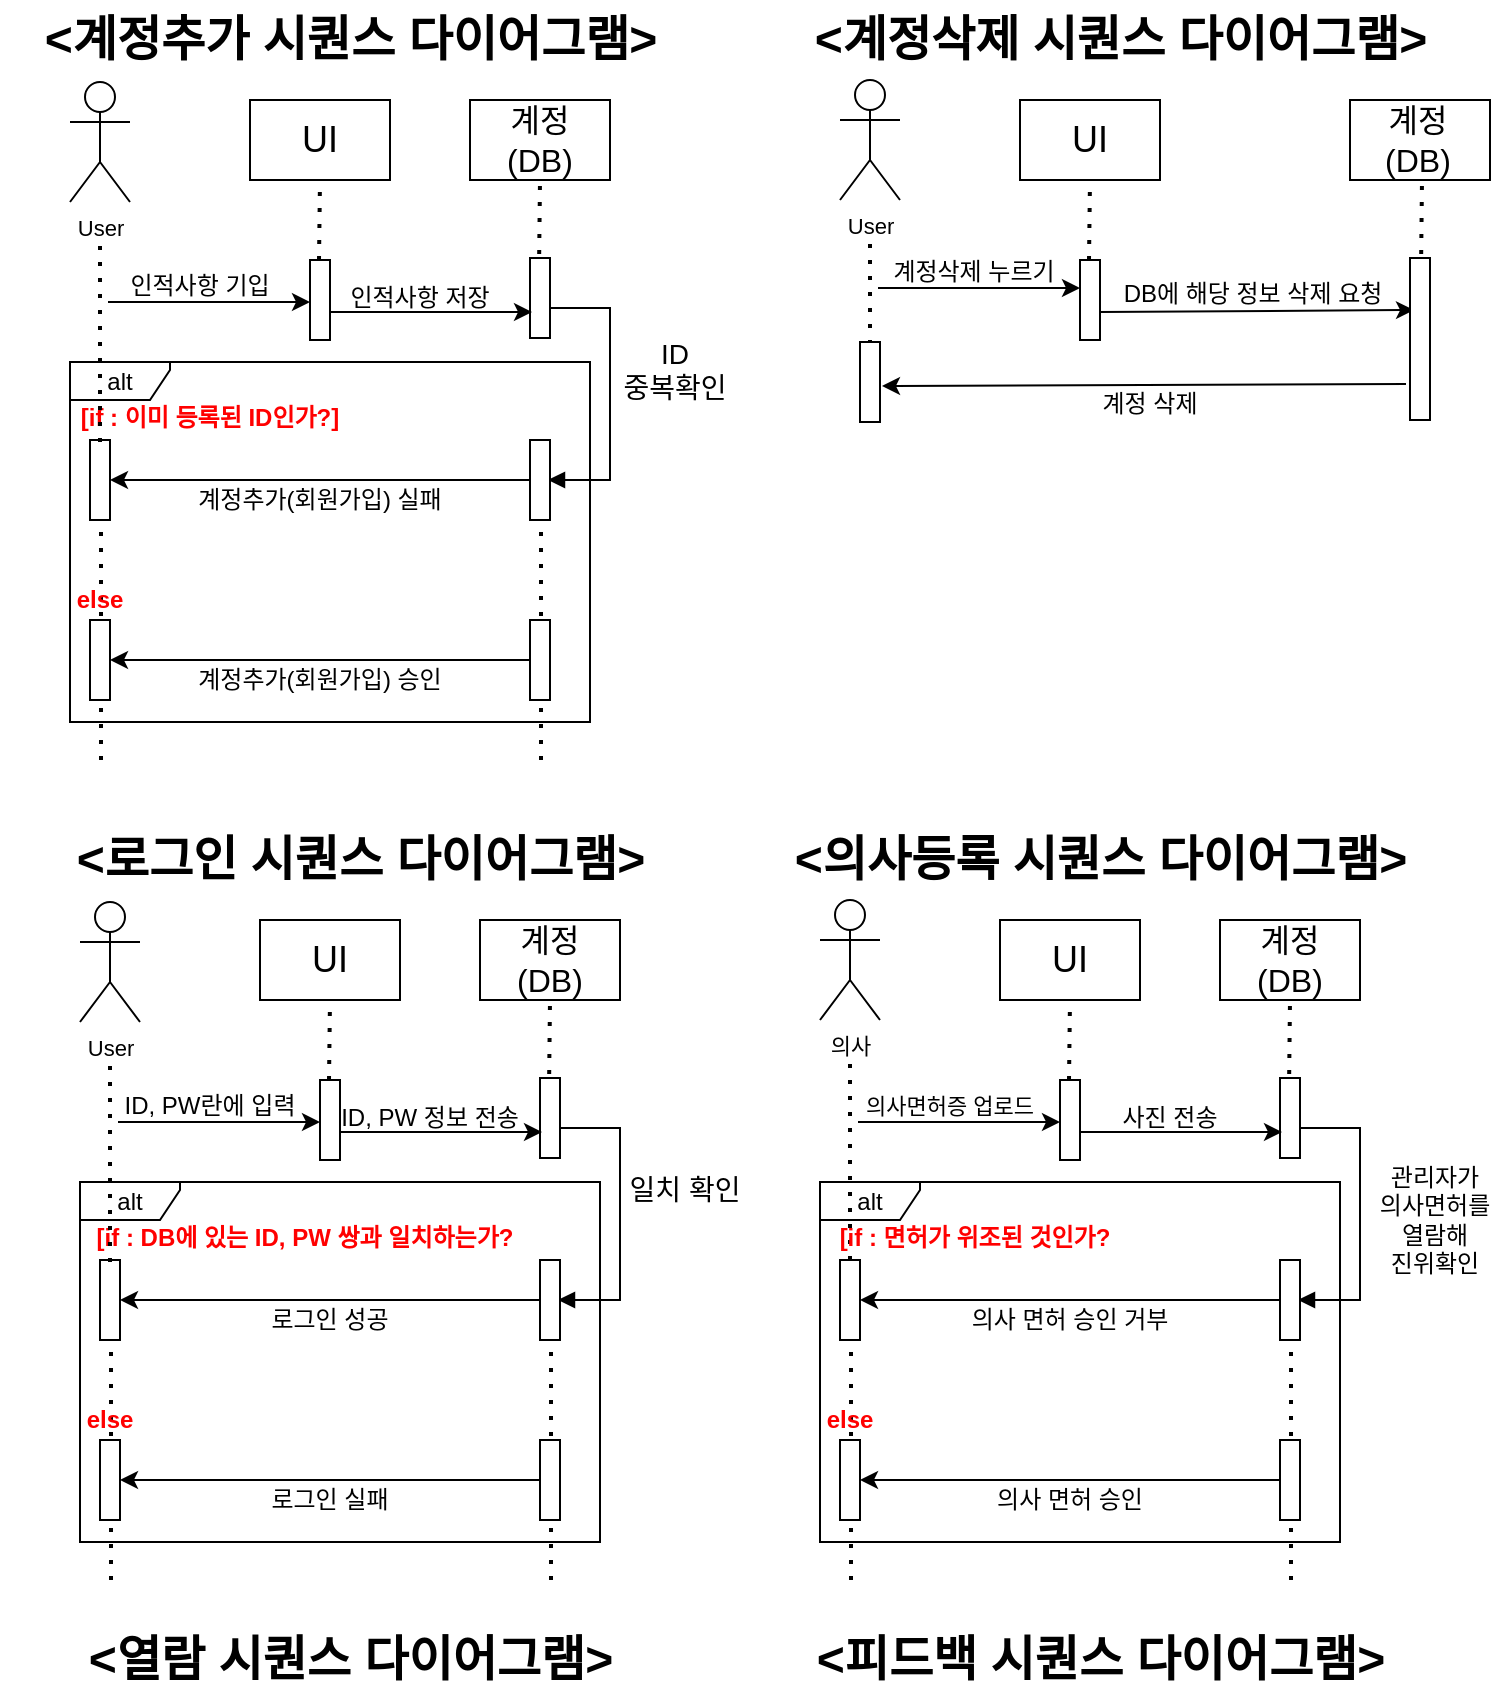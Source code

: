 <mxfile version="14.6.6" type="device" pages="2"><diagram id="Q5XfDbSXSP2wn8ovhLd9" name="Page-1"><mxGraphModel dx="2965" dy="1910" grid="1" gridSize="10" guides="1" tooltips="1" connect="1" arrows="1" fold="1" page="1" pageScale="1" pageWidth="827" pageHeight="1169" math="0" shadow="0"><root><mxCell id="0"/><mxCell id="1" parent="0"/><mxCell id="e2ZAd54SRRPIJOJSaUn3-184" value="" style="group" parent="1" vertex="1" connectable="0"><mxGeometry x="45" y="10" width="350" height="380" as="geometry"/></mxCell><mxCell id="e2ZAd54SRRPIJOJSaUn3-59" value="" style="endArrow=none;dashed=1;html=1;dashPattern=1 3;strokeWidth=2;" parent="e2ZAd54SRRPIJOJSaUn3-184" edge="1"><mxGeometry x="255.5" y="200" width="50" height="50" as="geometry"><mxPoint x="270.5" y="380" as="sourcePoint"/><mxPoint x="270.5" y="260" as="targetPoint"/></mxGeometry></mxCell><mxCell id="e2ZAd54SRRPIJOJSaUn3-58" value="" style="endArrow=none;dashed=1;html=1;dashPattern=1 3;strokeWidth=2;" parent="e2ZAd54SRRPIJOJSaUn3-184" edge="1"><mxGeometry x="35.5" y="200" width="50" height="50" as="geometry"><mxPoint x="50.5" y="380" as="sourcePoint"/><mxPoint x="50.5" y="260" as="targetPoint"/></mxGeometry></mxCell><mxCell id="e2ZAd54SRRPIJOJSaUn3-48" value="alt" style="shape=umlFrame;whiteSpace=wrap;html=1;fontSize=12;width=50;height=19;" parent="e2ZAd54SRRPIJOJSaUn3-184" vertex="1"><mxGeometry x="35" y="181" width="260" height="180" as="geometry"/></mxCell><mxCell id="e2ZAd54SRRPIJOJSaUn3-44" value="&amp;lt;계정추가 시퀀스 다이어그램&amp;gt;" style="text;strokeColor=none;fillColor=none;html=1;fontSize=24;fontStyle=1;verticalAlign=middle;align=center;" parent="e2ZAd54SRRPIJOJSaUn3-184" vertex="1"><mxGeometry width="350" height="40" as="geometry"/></mxCell><mxCell id="e2ZAd54SRRPIJOJSaUn3-4" value="" style="endArrow=classic;html=1;" parent="e2ZAd54SRRPIJOJSaUn3-184" edge="1"><mxGeometry x="35" y="29" width="50" height="50" as="geometry"><mxPoint x="54" y="151" as="sourcePoint"/><mxPoint x="155" y="151" as="targetPoint"/></mxGeometry></mxCell><mxCell id="e2ZAd54SRRPIJOJSaUn3-9" value="" style="group" parent="e2ZAd54SRRPIJOJSaUn3-184" vertex="1" connectable="0"><mxGeometry x="125" y="50" width="70" height="143" as="geometry"/></mxCell><mxCell id="e2ZAd54SRRPIJOJSaUn3-6" value="" style="endArrow=none;dashed=1;html=1;dashPattern=1 3;strokeWidth=2;" parent="e2ZAd54SRRPIJOJSaUn3-9" edge="1"><mxGeometry width="50" height="50" relative="1" as="geometry"><mxPoint x="34.5" y="80" as="sourcePoint"/><mxPoint x="35" y="40" as="targetPoint"/></mxGeometry></mxCell><mxCell id="e2ZAd54SRRPIJOJSaUn3-7" value="" style="verticalLabelPosition=bottom;verticalAlign=top;html=1;shape=mxgraph.basic.rect;fillColor2=none;strokeWidth=1;size=20;indent=5;" parent="e2ZAd54SRRPIJOJSaUn3-9" vertex="1"><mxGeometry width="70" height="40" as="geometry"/></mxCell><mxCell id="e2ZAd54SRRPIJOJSaUn3-8" value="UI" style="text;html=1;strokeColor=none;fillColor=none;align=center;verticalAlign=middle;whiteSpace=wrap;rounded=0;fontSize=18;" parent="e2ZAd54SRRPIJOJSaUn3-9" vertex="1"><mxGeometry y="5" width="70" height="30" as="geometry"/></mxCell><mxCell id="e2ZAd54SRRPIJOJSaUn3-33" value="인적사항 기입" style="text;html=1;strokeColor=none;fillColor=none;align=center;verticalAlign=middle;whiteSpace=wrap;rounded=0;fontSize=12;" parent="e2ZAd54SRRPIJOJSaUn3-9" vertex="1"><mxGeometry x="-80" y="83" width="110" height="20" as="geometry"/></mxCell><mxCell id="e2ZAd54SRRPIJOJSaUn3-10" value="" style="group" parent="e2ZAd54SRRPIJOJSaUn3-184" vertex="1" connectable="0"><mxGeometry x="235" y="41" width="70" height="143" as="geometry"/></mxCell><mxCell id="e2ZAd54SRRPIJOJSaUn3-12" value="" style="endArrow=none;dashed=1;html=1;dashPattern=1 3;strokeWidth=2;entryX=0.5;entryY=1;entryDx=0;entryDy=0;entryPerimeter=0;" parent="e2ZAd54SRRPIJOJSaUn3-10" target="e2ZAd54SRRPIJOJSaUn3-13" edge="1"><mxGeometry width="50" height="50" relative="1" as="geometry"><mxPoint x="34.5" y="94" as="sourcePoint"/><mxPoint x="35" y="54" as="targetPoint"/></mxGeometry></mxCell><mxCell id="e2ZAd54SRRPIJOJSaUn3-13" value="" style="verticalLabelPosition=bottom;verticalAlign=top;html=1;shape=mxgraph.basic.rect;fillColor2=none;strokeWidth=1;size=20;indent=5;" parent="e2ZAd54SRRPIJOJSaUn3-10" vertex="1"><mxGeometry y="9" width="70" height="40" as="geometry"/></mxCell><mxCell id="e2ZAd54SRRPIJOJSaUn3-14" value="계정&lt;br style=&quot;font-size: 16px;&quot;&gt;(DB)" style="text;html=1;strokeColor=none;fillColor=none;align=center;verticalAlign=middle;whiteSpace=wrap;rounded=0;fontSize=16;" parent="e2ZAd54SRRPIJOJSaUn3-10" vertex="1"><mxGeometry y="14" width="70" height="30" as="geometry"/></mxCell><mxCell id="e2ZAd54SRRPIJOJSaUn3-37" value="인적사항 저장" style="text;html=1;strokeColor=none;fillColor=none;align=center;verticalAlign=middle;whiteSpace=wrap;rounded=0;fontSize=12;" parent="e2ZAd54SRRPIJOJSaUn3-10" vertex="1"><mxGeometry x="-80" y="98" width="110" height="20" as="geometry"/></mxCell><mxCell id="e2ZAd54SRRPIJOJSaUn3-56" value="" style="verticalLabelPosition=bottom;verticalAlign=top;html=1;shape=mxgraph.basic.rect;fillColor2=none;strokeWidth=1;size=20;indent=5;" parent="e2ZAd54SRRPIJOJSaUn3-10" vertex="1"><mxGeometry x="-80" y="89" width="10" height="40" as="geometry"/></mxCell><mxCell id="e2ZAd54SRRPIJOJSaUn3-54" value="" style="verticalLabelPosition=bottom;verticalAlign=top;html=1;shape=mxgraph.basic.rect;fillColor2=none;strokeWidth=1;size=20;indent=5;" parent="e2ZAd54SRRPIJOJSaUn3-10" vertex="1"><mxGeometry x="30" y="88" width="10" height="40" as="geometry"/></mxCell><mxCell id="e2ZAd54SRRPIJOJSaUn3-15" value="" style="endArrow=classic;html=1;" parent="e2ZAd54SRRPIJOJSaUn3-184" edge="1"><mxGeometry x="36" y="16" width="50" height="50" as="geometry"><mxPoint x="165" y="156" as="sourcePoint"/><mxPoint x="266" y="156" as="targetPoint"/></mxGeometry></mxCell><mxCell id="e2ZAd54SRRPIJOJSaUn3-17" value="&lt;font style=&quot;font-size: 14px;&quot;&gt;ID&lt;br style=&quot;font-size: 14px;&quot;&gt;중복확인&lt;/font&gt;" style="edgeStyle=orthogonalEdgeStyle;html=1;align=center;spacingLeft=2;endArrow=block;rounded=0;entryX=0.9;entryY=0.5;fontSize=14;entryDx=0;entryDy=0;entryPerimeter=0;exitX=1;exitY=0.733;exitDx=0;exitDy=0;exitPerimeter=0;startArrow=none;" parent="e2ZAd54SRRPIJOJSaUn3-184" source="e2ZAd54SRRPIJOJSaUn3-54" edge="1"><mxGeometry x="-45" y="-10" as="geometry"><mxPoint x="275" y="167.98" as="sourcePoint"/><Array as="points"><mxPoint x="275" y="154"/><mxPoint x="305" y="154"/><mxPoint x="305" y="240"/></Array><mxPoint x="274" y="240" as="targetPoint"/><mxPoint x="61" y="-14" as="offset"/></mxGeometry></mxCell><mxCell id="e2ZAd54SRRPIJOJSaUn3-3" value="" style="verticalLabelPosition=bottom;verticalAlign=top;html=1;shape=mxgraph.basic.rect;fillColor2=none;strokeWidth=1;size=20;indent=5;" parent="e2ZAd54SRRPIJOJSaUn3-184" vertex="1"><mxGeometry x="45" y="220" width="10" height="40" as="geometry"/></mxCell><mxCell id="e2ZAd54SRRPIJOJSaUn3-18" value="" style="endArrow=classic;html=1;" parent="e2ZAd54SRRPIJOJSaUn3-184" edge="1"><mxGeometry x="45" y="210" width="50" height="50" as="geometry"><mxPoint x="265" y="240" as="sourcePoint"/><mxPoint x="55" y="240" as="targetPoint"/></mxGeometry></mxCell><mxCell id="e2ZAd54SRRPIJOJSaUn3-38" value="계정추가(회원가입) 실패" style="text;html=1;strokeColor=none;fillColor=none;align=center;verticalAlign=middle;whiteSpace=wrap;rounded=0;fontSize=12;" parent="e2ZAd54SRRPIJOJSaUn3-184" vertex="1"><mxGeometry x="90" y="240" width="140" height="20" as="geometry"/></mxCell><mxCell id="e2ZAd54SRRPIJOJSaUn3-24" value="" style="endArrow=classic;html=1;" parent="e2ZAd54SRRPIJOJSaUn3-184" edge="1"><mxGeometry x="45" y="300" width="50" height="50" as="geometry"><mxPoint x="265" y="330" as="sourcePoint"/><mxPoint x="55" y="330" as="targetPoint"/></mxGeometry></mxCell><mxCell id="e2ZAd54SRRPIJOJSaUn3-39" value="계정추가(회원가입) 승인" style="text;html=1;strokeColor=none;fillColor=none;align=center;verticalAlign=middle;whiteSpace=wrap;rounded=0;fontSize=12;" parent="e2ZAd54SRRPIJOJSaUn3-184" vertex="1"><mxGeometry x="90" y="330" width="140" height="20" as="geometry"/></mxCell><mxCell id="e2ZAd54SRRPIJOJSaUn3-51" value="" style="verticalLabelPosition=bottom;verticalAlign=top;html=1;shape=mxgraph.basic.rect;fillColor2=none;strokeWidth=1;size=20;indent=5;" parent="e2ZAd54SRRPIJOJSaUn3-184" vertex="1"><mxGeometry x="45" y="310" width="10" height="40" as="geometry"/></mxCell><mxCell id="e2ZAd54SRRPIJOJSaUn3-52" value="" style="verticalLabelPosition=bottom;verticalAlign=top;html=1;shape=mxgraph.basic.rect;fillColor2=none;strokeWidth=1;size=20;indent=5;" parent="e2ZAd54SRRPIJOJSaUn3-184" vertex="1"><mxGeometry x="265" y="310" width="10" height="40" as="geometry"/></mxCell><mxCell id="e2ZAd54SRRPIJOJSaUn3-53" value="" style="verticalLabelPosition=bottom;verticalAlign=top;html=1;shape=mxgraph.basic.rect;fillColor2=none;strokeWidth=1;size=20;indent=5;" parent="e2ZAd54SRRPIJOJSaUn3-184" vertex="1"><mxGeometry x="265" y="220" width="10" height="40" as="geometry"/></mxCell><mxCell id="e2ZAd54SRRPIJOJSaUn3-60" value="[if : 이미 등록된 ID인가?]" style="text;html=1;strokeColor=none;fillColor=none;align=center;verticalAlign=middle;whiteSpace=wrap;rounded=0;fontSize=12;fontColor=#FF0000;fontStyle=1" parent="e2ZAd54SRRPIJOJSaUn3-184" vertex="1"><mxGeometry x="35" y="199" width="140" height="20" as="geometry"/></mxCell><mxCell id="e2ZAd54SRRPIJOJSaUn3-61" value="else" style="text;html=1;strokeColor=none;fillColor=none;align=center;verticalAlign=middle;whiteSpace=wrap;rounded=0;fontSize=12;fontColor=#FF0000;fontStyle=1" parent="e2ZAd54SRRPIJOJSaUn3-184" vertex="1"><mxGeometry x="30" y="290" width="40" height="20" as="geometry"/></mxCell><mxCell id="e2ZAd54SRRPIJOJSaUn3-177" value="" style="endArrow=none;dashed=1;html=1;dashPattern=1 3;strokeWidth=2;" parent="e2ZAd54SRRPIJOJSaUn3-184" edge="1"><mxGeometry x="35" y="41" width="50" height="50" as="geometry"><mxPoint x="50" y="221" as="sourcePoint"/><mxPoint x="50" y="121" as="targetPoint"/></mxGeometry></mxCell><mxCell id="e2ZAd54SRRPIJOJSaUn3-178" value="User" style="shape=umlActor;verticalLabelPosition=bottom;verticalAlign=top;html=1;fontSize=11;" parent="e2ZAd54SRRPIJOJSaUn3-184" vertex="1"><mxGeometry x="35" y="41" width="30" height="60" as="geometry"/></mxCell><mxCell id="e2ZAd54SRRPIJOJSaUn3-185" value="" style="group" parent="1" vertex="1" connectable="0"><mxGeometry x="430" y="10" width="360" height="213" as="geometry"/></mxCell><mxCell id="e2ZAd54SRRPIJOJSaUn3-181" value="" style="endArrow=none;dashed=1;html=1;dashPattern=1 3;strokeWidth=2;" parent="e2ZAd54SRRPIJOJSaUn3-185" edge="1"><mxGeometry x="35" y="40" width="50" height="50" as="geometry"><mxPoint x="50" y="180" as="sourcePoint"/><mxPoint x="50" y="120" as="targetPoint"/></mxGeometry></mxCell><mxCell id="e2ZAd54SRRPIJOJSaUn3-99" value="&amp;lt;계정삭제 시퀀스 다이어그램&amp;gt;" style="text;strokeColor=none;fillColor=none;html=1;fontSize=24;fontStyle=1;verticalAlign=middle;align=center;" parent="e2ZAd54SRRPIJOJSaUn3-185" vertex="1"><mxGeometry width="350" height="40" as="geometry"/></mxCell><mxCell id="e2ZAd54SRRPIJOJSaUn3-102" value="" style="endArrow=classic;html=1;" parent="e2ZAd54SRRPIJOJSaUn3-185" edge="1"><mxGeometry x="35" y="22" width="50" height="50" as="geometry"><mxPoint x="54" y="144" as="sourcePoint"/><mxPoint x="155" y="144" as="targetPoint"/></mxGeometry></mxCell><mxCell id="e2ZAd54SRRPIJOJSaUn3-103" value="" style="group" parent="e2ZAd54SRRPIJOJSaUn3-185" vertex="1" connectable="0"><mxGeometry x="125" y="50" width="70" height="143" as="geometry"/></mxCell><mxCell id="e2ZAd54SRRPIJOJSaUn3-104" value="" style="endArrow=none;dashed=1;html=1;dashPattern=1 3;strokeWidth=2;" parent="e2ZAd54SRRPIJOJSaUn3-103" edge="1"><mxGeometry width="50" height="50" relative="1" as="geometry"><mxPoint x="34.5" y="80" as="sourcePoint"/><mxPoint x="35" y="40" as="targetPoint"/></mxGeometry></mxCell><mxCell id="e2ZAd54SRRPIJOJSaUn3-105" value="" style="verticalLabelPosition=bottom;verticalAlign=top;html=1;shape=mxgraph.basic.rect;fillColor2=none;strokeWidth=1;size=20;indent=5;" parent="e2ZAd54SRRPIJOJSaUn3-103" vertex="1"><mxGeometry width="70" height="40" as="geometry"/></mxCell><mxCell id="e2ZAd54SRRPIJOJSaUn3-106" value="UI" style="text;html=1;strokeColor=none;fillColor=none;align=center;verticalAlign=middle;whiteSpace=wrap;rounded=0;fontSize=18;" parent="e2ZAd54SRRPIJOJSaUn3-103" vertex="1"><mxGeometry y="5" width="70" height="30" as="geometry"/></mxCell><mxCell id="e2ZAd54SRRPIJOJSaUn3-107" value="계정삭제 누르기" style="text;html=1;strokeColor=none;fillColor=none;align=center;verticalAlign=middle;whiteSpace=wrap;rounded=0;fontSize=12;" parent="e2ZAd54SRRPIJOJSaUn3-103" vertex="1"><mxGeometry x="-78" y="76" width="110" height="20" as="geometry"/></mxCell><mxCell id="e2ZAd54SRRPIJOJSaUn3-115" value="" style="endArrow=classic;html=1;entryX=0.2;entryY=0.321;entryDx=0;entryDy=0;entryPerimeter=0;" parent="e2ZAd54SRRPIJOJSaUn3-185" target="e2ZAd54SRRPIJOJSaUn3-114" edge="1"><mxGeometry x="36" y="16" width="50" height="50" as="geometry"><mxPoint x="165" y="156" as="sourcePoint"/><mxPoint x="266" y="156" as="targetPoint"/></mxGeometry></mxCell><mxCell id="e2ZAd54SRRPIJOJSaUn3-118" value="" style="endArrow=classic;html=1;exitX=-0.3;exitY=0.778;exitDx=0;exitDy=0;exitPerimeter=0;" parent="e2ZAd54SRRPIJOJSaUn3-185" edge="1"><mxGeometry x="46" y="163" width="50" height="50" as="geometry"><mxPoint x="318" y="192.018" as="sourcePoint"/><mxPoint x="56" y="193" as="targetPoint"/></mxGeometry></mxCell><mxCell id="e2ZAd54SRRPIJOJSaUn3-119" value="계정 삭제" style="text;html=1;strokeColor=none;fillColor=none;align=center;verticalAlign=middle;whiteSpace=wrap;rounded=0;fontSize=12;" parent="e2ZAd54SRRPIJOJSaUn3-185" vertex="1"><mxGeometry x="155" y="190" width="70" height="23" as="geometry"/></mxCell><mxCell id="e2ZAd54SRRPIJOJSaUn3-109" value="" style="endArrow=none;dashed=1;html=1;dashPattern=1 3;strokeWidth=2;entryX=0.5;entryY=1;entryDx=0;entryDy=0;entryPerimeter=0;" parent="e2ZAd54SRRPIJOJSaUn3-185" edge="1"><mxGeometry x="291" y="41" width="50" height="50" as="geometry"><mxPoint x="325.5" y="135" as="sourcePoint"/><mxPoint x="326" y="90" as="targetPoint"/></mxGeometry></mxCell><mxCell id="e2ZAd54SRRPIJOJSaUn3-110" value="" style="verticalLabelPosition=bottom;verticalAlign=top;html=1;shape=mxgraph.basic.rect;fillColor2=none;strokeWidth=1;size=20;indent=5;" parent="e2ZAd54SRRPIJOJSaUn3-185" vertex="1"><mxGeometry x="290" y="50" width="70" height="40" as="geometry"/></mxCell><mxCell id="e2ZAd54SRRPIJOJSaUn3-111" value="계정&lt;br style=&quot;font-size: 16px;&quot;&gt;(DB)" style="text;html=1;strokeColor=none;fillColor=none;align=center;verticalAlign=middle;whiteSpace=wrap;rounded=0;fontSize=16;" parent="e2ZAd54SRRPIJOJSaUn3-185" vertex="1"><mxGeometry x="289" y="55" width="70" height="30" as="geometry"/></mxCell><mxCell id="e2ZAd54SRRPIJOJSaUn3-112" value="DB에 해당 정보 삭제 요청" style="text;html=1;strokeColor=none;fillColor=none;align=center;verticalAlign=middle;whiteSpace=wrap;rounded=0;fontSize=12;" parent="e2ZAd54SRRPIJOJSaUn3-185" vertex="1"><mxGeometry x="169" y="137" width="145" height="20" as="geometry"/></mxCell><mxCell id="e2ZAd54SRRPIJOJSaUn3-113" value="" style="verticalLabelPosition=bottom;verticalAlign=top;html=1;shape=mxgraph.basic.rect;fillColor2=none;strokeWidth=1;size=20;indent=5;" parent="e2ZAd54SRRPIJOJSaUn3-185" vertex="1"><mxGeometry x="155" y="130" width="10" height="40" as="geometry"/></mxCell><mxCell id="e2ZAd54SRRPIJOJSaUn3-114" value="" style="verticalLabelPosition=bottom;verticalAlign=top;html=1;shape=mxgraph.basic.rect;fillColor2=none;strokeWidth=1;size=20;indent=5;" parent="e2ZAd54SRRPIJOJSaUn3-185" vertex="1"><mxGeometry x="320" y="129" width="10" height="81" as="geometry"/></mxCell><mxCell id="e2ZAd54SRRPIJOJSaUn3-128" value="" style="verticalLabelPosition=bottom;verticalAlign=top;html=1;shape=mxgraph.basic.rect;fillColor2=none;strokeWidth=1;size=20;indent=5;" parent="e2ZAd54SRRPIJOJSaUn3-185" vertex="1"><mxGeometry x="45" y="171" width="10" height="40" as="geometry"/></mxCell><mxCell id="e2ZAd54SRRPIJOJSaUn3-182" value="User" style="shape=umlActor;verticalLabelPosition=bottom;verticalAlign=top;html=1;fontSize=11;" parent="e2ZAd54SRRPIJOJSaUn3-185" vertex="1"><mxGeometry x="35" y="40" width="30" height="60" as="geometry"/></mxCell><mxCell id="e2ZAd54SRRPIJOJSaUn3-186" value="" style="group" parent="1" vertex="1" connectable="0"><mxGeometry x="50" y="420" width="350" height="380" as="geometry"/></mxCell><mxCell id="e2ZAd54SRRPIJOJSaUn3-64" value="" style="endArrow=none;dashed=1;html=1;dashPattern=1 3;strokeWidth=2;" parent="e2ZAd54SRRPIJOJSaUn3-186" edge="1"><mxGeometry x="255.5" y="200" width="50" height="50" as="geometry"><mxPoint x="270.5" y="380" as="sourcePoint"/><mxPoint x="270.5" y="260" as="targetPoint"/></mxGeometry></mxCell><mxCell id="e2ZAd54SRRPIJOJSaUn3-65" value="" style="endArrow=none;dashed=1;html=1;dashPattern=1 3;strokeWidth=2;" parent="e2ZAd54SRRPIJOJSaUn3-186" edge="1"><mxGeometry x="35.5" y="200" width="50" height="50" as="geometry"><mxPoint x="50.5" y="380" as="sourcePoint"/><mxPoint x="50.5" y="260" as="targetPoint"/></mxGeometry></mxCell><mxCell id="e2ZAd54SRRPIJOJSaUn3-66" value="alt" style="shape=umlFrame;whiteSpace=wrap;html=1;fontSize=12;width=50;height=19;" parent="e2ZAd54SRRPIJOJSaUn3-186" vertex="1"><mxGeometry x="35" y="181" width="260" height="180" as="geometry"/></mxCell><mxCell id="e2ZAd54SRRPIJOJSaUn3-67" value="&amp;lt;로그인 시퀀스 다이어그램&amp;gt;" style="text;strokeColor=none;fillColor=none;html=1;fontSize=24;fontStyle=1;verticalAlign=middle;align=center;" parent="e2ZAd54SRRPIJOJSaUn3-186" vertex="1"><mxGeometry width="350" height="40" as="geometry"/></mxCell><mxCell id="e2ZAd54SRRPIJOJSaUn3-70" value="" style="endArrow=classic;html=1;" parent="e2ZAd54SRRPIJOJSaUn3-186" edge="1"><mxGeometry x="35" y="29" width="50" height="50" as="geometry"><mxPoint x="54" y="151" as="sourcePoint"/><mxPoint x="155" y="151" as="targetPoint"/></mxGeometry></mxCell><mxCell id="e2ZAd54SRRPIJOJSaUn3-71" value="" style="group" parent="e2ZAd54SRRPIJOJSaUn3-186" vertex="1" connectable="0"><mxGeometry x="125" y="50" width="70" height="143" as="geometry"/></mxCell><mxCell id="e2ZAd54SRRPIJOJSaUn3-72" value="" style="endArrow=none;dashed=1;html=1;dashPattern=1 3;strokeWidth=2;" parent="e2ZAd54SRRPIJOJSaUn3-71" edge="1"><mxGeometry width="50" height="50" relative="1" as="geometry"><mxPoint x="34.5" y="80" as="sourcePoint"/><mxPoint x="35" y="40" as="targetPoint"/></mxGeometry></mxCell><mxCell id="e2ZAd54SRRPIJOJSaUn3-73" value="" style="verticalLabelPosition=bottom;verticalAlign=top;html=1;shape=mxgraph.basic.rect;fillColor2=none;strokeWidth=1;size=20;indent=5;" parent="e2ZAd54SRRPIJOJSaUn3-71" vertex="1"><mxGeometry width="70" height="40" as="geometry"/></mxCell><mxCell id="e2ZAd54SRRPIJOJSaUn3-74" value="UI" style="text;html=1;strokeColor=none;fillColor=none;align=center;verticalAlign=middle;whiteSpace=wrap;rounded=0;fontSize=18;" parent="e2ZAd54SRRPIJOJSaUn3-71" vertex="1"><mxGeometry y="5" width="70" height="30" as="geometry"/></mxCell><mxCell id="e2ZAd54SRRPIJOJSaUn3-75" value="ID, PW란에 입력" style="text;html=1;strokeColor=none;fillColor=none;align=center;verticalAlign=middle;whiteSpace=wrap;rounded=0;fontSize=12;" parent="e2ZAd54SRRPIJOJSaUn3-71" vertex="1"><mxGeometry x="-80" y="83" width="110" height="20" as="geometry"/></mxCell><mxCell id="e2ZAd54SRRPIJOJSaUn3-76" value="" style="group" parent="e2ZAd54SRRPIJOJSaUn3-186" vertex="1" connectable="0"><mxGeometry x="235" y="41" width="70" height="143" as="geometry"/></mxCell><mxCell id="e2ZAd54SRRPIJOJSaUn3-77" value="" style="endArrow=none;dashed=1;html=1;dashPattern=1 3;strokeWidth=2;entryX=0.5;entryY=1;entryDx=0;entryDy=0;entryPerimeter=0;" parent="e2ZAd54SRRPIJOJSaUn3-76" target="e2ZAd54SRRPIJOJSaUn3-78" edge="1"><mxGeometry width="50" height="50" relative="1" as="geometry"><mxPoint x="34.5" y="94" as="sourcePoint"/><mxPoint x="35" y="54" as="targetPoint"/></mxGeometry></mxCell><mxCell id="e2ZAd54SRRPIJOJSaUn3-78" value="" style="verticalLabelPosition=bottom;verticalAlign=top;html=1;shape=mxgraph.basic.rect;fillColor2=none;strokeWidth=1;size=20;indent=5;" parent="e2ZAd54SRRPIJOJSaUn3-76" vertex="1"><mxGeometry y="9" width="70" height="40" as="geometry"/></mxCell><mxCell id="e2ZAd54SRRPIJOJSaUn3-79" value="계정&lt;br style=&quot;font-size: 16px;&quot;&gt;(DB)" style="text;html=1;strokeColor=none;fillColor=none;align=center;verticalAlign=middle;whiteSpace=wrap;rounded=0;fontSize=16;" parent="e2ZAd54SRRPIJOJSaUn3-76" vertex="1"><mxGeometry y="14" width="70" height="30" as="geometry"/></mxCell><mxCell id="e2ZAd54SRRPIJOJSaUn3-80" value="ID, PW 정보 전송" style="text;html=1;strokeColor=none;fillColor=none;align=center;verticalAlign=middle;whiteSpace=wrap;rounded=0;fontSize=12;" parent="e2ZAd54SRRPIJOJSaUn3-76" vertex="1"><mxGeometry x="-80" y="98" width="110" height="20" as="geometry"/></mxCell><mxCell id="e2ZAd54SRRPIJOJSaUn3-81" value="" style="verticalLabelPosition=bottom;verticalAlign=top;html=1;shape=mxgraph.basic.rect;fillColor2=none;strokeWidth=1;size=20;indent=5;" parent="e2ZAd54SRRPIJOJSaUn3-76" vertex="1"><mxGeometry x="-80" y="89" width="10" height="40" as="geometry"/></mxCell><mxCell id="e2ZAd54SRRPIJOJSaUn3-82" value="" style="verticalLabelPosition=bottom;verticalAlign=top;html=1;shape=mxgraph.basic.rect;fillColor2=none;strokeWidth=1;size=20;indent=5;" parent="e2ZAd54SRRPIJOJSaUn3-76" vertex="1"><mxGeometry x="30" y="88" width="10" height="40" as="geometry"/></mxCell><mxCell id="e2ZAd54SRRPIJOJSaUn3-83" value="" style="endArrow=classic;html=1;" parent="e2ZAd54SRRPIJOJSaUn3-186" edge="1"><mxGeometry x="36" y="16" width="50" height="50" as="geometry"><mxPoint x="165" y="156" as="sourcePoint"/><mxPoint x="266" y="156" as="targetPoint"/></mxGeometry></mxCell><mxCell id="e2ZAd54SRRPIJOJSaUn3-84" value="일치 확인" style="edgeStyle=orthogonalEdgeStyle;html=1;align=center;spacingLeft=2;endArrow=block;rounded=0;entryX=0.9;entryY=0.5;fontSize=14;entryDx=0;entryDy=0;entryPerimeter=0;exitX=1;exitY=0.733;exitDx=0;exitDy=0;exitPerimeter=0;startArrow=none;" parent="e2ZAd54SRRPIJOJSaUn3-186" source="e2ZAd54SRRPIJOJSaUn3-82" edge="1"><mxGeometry x="-45" y="-10" as="geometry"><mxPoint x="275" y="167.98" as="sourcePoint"/><Array as="points"><mxPoint x="275" y="154"/><mxPoint x="305" y="154"/><mxPoint x="305" y="240"/></Array><mxPoint x="274" y="240" as="targetPoint"/><mxPoint x="61" y="-14" as="offset"/></mxGeometry></mxCell><mxCell id="e2ZAd54SRRPIJOJSaUn3-85" value="" style="verticalLabelPosition=bottom;verticalAlign=top;html=1;shape=mxgraph.basic.rect;fillColor2=none;strokeWidth=1;size=20;indent=5;" parent="e2ZAd54SRRPIJOJSaUn3-186" vertex="1"><mxGeometry x="45" y="220" width="10" height="40" as="geometry"/></mxCell><mxCell id="e2ZAd54SRRPIJOJSaUn3-86" value="" style="endArrow=classic;html=1;" parent="e2ZAd54SRRPIJOJSaUn3-186" edge="1"><mxGeometry x="45" y="210" width="50" height="50" as="geometry"><mxPoint x="265" y="240" as="sourcePoint"/><mxPoint x="55" y="240" as="targetPoint"/></mxGeometry></mxCell><mxCell id="e2ZAd54SRRPIJOJSaUn3-87" value="로그인 성공" style="text;html=1;strokeColor=none;fillColor=none;align=center;verticalAlign=middle;whiteSpace=wrap;rounded=0;fontSize=12;" parent="e2ZAd54SRRPIJOJSaUn3-186" vertex="1"><mxGeometry x="90" y="240" width="140" height="20" as="geometry"/></mxCell><mxCell id="e2ZAd54SRRPIJOJSaUn3-88" value="" style="endArrow=classic;html=1;" parent="e2ZAd54SRRPIJOJSaUn3-186" edge="1"><mxGeometry x="45" y="300" width="50" height="50" as="geometry"><mxPoint x="265" y="330" as="sourcePoint"/><mxPoint x="55" y="330" as="targetPoint"/></mxGeometry></mxCell><mxCell id="e2ZAd54SRRPIJOJSaUn3-89" value="로그인 실패" style="text;html=1;strokeColor=none;fillColor=none;align=center;verticalAlign=middle;whiteSpace=wrap;rounded=0;fontSize=12;" parent="e2ZAd54SRRPIJOJSaUn3-186" vertex="1"><mxGeometry x="90" y="330" width="140" height="20" as="geometry"/></mxCell><mxCell id="e2ZAd54SRRPIJOJSaUn3-90" value="" style="verticalLabelPosition=bottom;verticalAlign=top;html=1;shape=mxgraph.basic.rect;fillColor2=none;strokeWidth=1;size=20;indent=5;" parent="e2ZAd54SRRPIJOJSaUn3-186" vertex="1"><mxGeometry x="45" y="310" width="10" height="40" as="geometry"/></mxCell><mxCell id="e2ZAd54SRRPIJOJSaUn3-91" value="" style="verticalLabelPosition=bottom;verticalAlign=top;html=1;shape=mxgraph.basic.rect;fillColor2=none;strokeWidth=1;size=20;indent=5;" parent="e2ZAd54SRRPIJOJSaUn3-186" vertex="1"><mxGeometry x="265" y="310" width="10" height="40" as="geometry"/></mxCell><mxCell id="e2ZAd54SRRPIJOJSaUn3-92" value="" style="verticalLabelPosition=bottom;verticalAlign=top;html=1;shape=mxgraph.basic.rect;fillColor2=none;strokeWidth=1;size=20;indent=5;" parent="e2ZAd54SRRPIJOJSaUn3-186" vertex="1"><mxGeometry x="265" y="220" width="10" height="40" as="geometry"/></mxCell><mxCell id="e2ZAd54SRRPIJOJSaUn3-93" value="[if : DB에 있는 ID, PW 쌍과 일치하는가?" style="text;html=1;strokeColor=none;fillColor=none;align=center;verticalAlign=middle;whiteSpace=wrap;rounded=0;fontSize=12;fontColor=#FF0000;fontStyle=1" parent="e2ZAd54SRRPIJOJSaUn3-186" vertex="1"><mxGeometry x="35" y="199" width="225" height="20" as="geometry"/></mxCell><mxCell id="e2ZAd54SRRPIJOJSaUn3-94" value="else" style="text;html=1;strokeColor=none;fillColor=none;align=center;verticalAlign=middle;whiteSpace=wrap;rounded=0;fontSize=12;fontColor=#FF0000;fontStyle=1" parent="e2ZAd54SRRPIJOJSaUn3-186" vertex="1"><mxGeometry x="30" y="290" width="40" height="20" as="geometry"/></mxCell><mxCell id="e2ZAd54SRRPIJOJSaUn3-172" value="" style="endArrow=none;dashed=1;html=1;dashPattern=1 3;strokeWidth=2;" parent="e2ZAd54SRRPIJOJSaUn3-186" edge="1"><mxGeometry x="35" y="41" width="50" height="50" as="geometry"><mxPoint x="50" y="221" as="sourcePoint"/><mxPoint x="50" y="121" as="targetPoint"/></mxGeometry></mxCell><mxCell id="e2ZAd54SRRPIJOJSaUn3-173" value="User" style="shape=umlActor;verticalLabelPosition=bottom;verticalAlign=top;html=1;fontSize=11;" parent="e2ZAd54SRRPIJOJSaUn3-186" vertex="1"><mxGeometry x="35" y="41" width="30" height="60" as="geometry"/></mxCell><mxCell id="e2ZAd54SRRPIJOJSaUn3-187" value="" style="group" parent="1" vertex="1" connectable="0"><mxGeometry x="420" y="420" width="350" height="380" as="geometry"/></mxCell><mxCell id="e2ZAd54SRRPIJOJSaUn3-135" value="" style="endArrow=none;dashed=1;html=1;dashPattern=1 3;strokeWidth=2;" parent="e2ZAd54SRRPIJOJSaUn3-187" edge="1"><mxGeometry x="255.5" y="200" width="50" height="50" as="geometry"><mxPoint x="270.5" y="380" as="sourcePoint"/><mxPoint x="270.5" y="260" as="targetPoint"/></mxGeometry></mxCell><mxCell id="e2ZAd54SRRPIJOJSaUn3-136" value="" style="endArrow=none;dashed=1;html=1;dashPattern=1 3;strokeWidth=2;" parent="e2ZAd54SRRPIJOJSaUn3-187" edge="1"><mxGeometry x="35.5" y="200" width="50" height="50" as="geometry"><mxPoint x="50.5" y="380" as="sourcePoint"/><mxPoint x="50.5" y="260" as="targetPoint"/></mxGeometry></mxCell><mxCell id="e2ZAd54SRRPIJOJSaUn3-137" value="alt" style="shape=umlFrame;whiteSpace=wrap;html=1;fontSize=12;width=50;height=19;" parent="e2ZAd54SRRPIJOJSaUn3-187" vertex="1"><mxGeometry x="35" y="181" width="260" height="180" as="geometry"/></mxCell><mxCell id="e2ZAd54SRRPIJOJSaUn3-138" value="&amp;lt;의사등록 시퀀스 다이어그램&amp;gt;" style="text;strokeColor=none;fillColor=none;html=1;fontSize=24;fontStyle=1;verticalAlign=middle;align=center;" parent="e2ZAd54SRRPIJOJSaUn3-187" vertex="1"><mxGeometry width="350" height="40" as="geometry"/></mxCell><mxCell id="e2ZAd54SRRPIJOJSaUn3-140" value="" style="endArrow=none;dashed=1;html=1;dashPattern=1 3;strokeWidth=2;" parent="e2ZAd54SRRPIJOJSaUn3-187" source="e2ZAd54SRRPIJOJSaUn3-156" edge="1"><mxGeometry x="35" y="40" width="50" height="50" as="geometry"><mxPoint x="49.5" y="190" as="sourcePoint"/><mxPoint x="50" y="120" as="targetPoint"/></mxGeometry></mxCell><mxCell id="e2ZAd54SRRPIJOJSaUn3-141" value="" style="endArrow=classic;html=1;" parent="e2ZAd54SRRPIJOJSaUn3-187" edge="1"><mxGeometry x="35" y="29" width="50" height="50" as="geometry"><mxPoint x="54" y="151" as="sourcePoint"/><mxPoint x="155" y="151" as="targetPoint"/></mxGeometry></mxCell><mxCell id="e2ZAd54SRRPIJOJSaUn3-142" value="" style="group" parent="e2ZAd54SRRPIJOJSaUn3-187" vertex="1" connectable="0"><mxGeometry x="125" y="50" width="70" height="143" as="geometry"/></mxCell><mxCell id="e2ZAd54SRRPIJOJSaUn3-143" value="" style="endArrow=none;dashed=1;html=1;dashPattern=1 3;strokeWidth=2;" parent="e2ZAd54SRRPIJOJSaUn3-142" edge="1"><mxGeometry width="50" height="50" relative="1" as="geometry"><mxPoint x="34.5" y="80" as="sourcePoint"/><mxPoint x="35" y="40" as="targetPoint"/></mxGeometry></mxCell><mxCell id="e2ZAd54SRRPIJOJSaUn3-144" value="" style="verticalLabelPosition=bottom;verticalAlign=top;html=1;shape=mxgraph.basic.rect;fillColor2=none;strokeWidth=1;size=20;indent=5;" parent="e2ZAd54SRRPIJOJSaUn3-142" vertex="1"><mxGeometry width="70" height="40" as="geometry"/></mxCell><mxCell id="e2ZAd54SRRPIJOJSaUn3-145" value="UI" style="text;html=1;strokeColor=none;fillColor=none;align=center;verticalAlign=middle;whiteSpace=wrap;rounded=0;fontSize=18;" parent="e2ZAd54SRRPIJOJSaUn3-142" vertex="1"><mxGeometry y="5" width="70" height="30" as="geometry"/></mxCell><mxCell id="e2ZAd54SRRPIJOJSaUn3-146" value="의사면허증 업로드" style="text;html=1;strokeColor=none;fillColor=none;align=center;verticalAlign=middle;whiteSpace=wrap;rounded=0;fontSize=11;" parent="e2ZAd54SRRPIJOJSaUn3-142" vertex="1"><mxGeometry x="-80" y="83" width="110" height="20" as="geometry"/></mxCell><mxCell id="e2ZAd54SRRPIJOJSaUn3-147" value="" style="group" parent="e2ZAd54SRRPIJOJSaUn3-187" vertex="1" connectable="0"><mxGeometry x="235" y="41" width="70" height="143" as="geometry"/></mxCell><mxCell id="e2ZAd54SRRPIJOJSaUn3-148" value="" style="endArrow=none;dashed=1;html=1;dashPattern=1 3;strokeWidth=2;entryX=0.5;entryY=1;entryDx=0;entryDy=0;entryPerimeter=0;" parent="e2ZAd54SRRPIJOJSaUn3-147" target="e2ZAd54SRRPIJOJSaUn3-149" edge="1"><mxGeometry width="50" height="50" relative="1" as="geometry"><mxPoint x="34.5" y="94" as="sourcePoint"/><mxPoint x="35" y="54" as="targetPoint"/></mxGeometry></mxCell><mxCell id="e2ZAd54SRRPIJOJSaUn3-149" value="" style="verticalLabelPosition=bottom;verticalAlign=top;html=1;shape=mxgraph.basic.rect;fillColor2=none;strokeWidth=1;size=20;indent=5;" parent="e2ZAd54SRRPIJOJSaUn3-147" vertex="1"><mxGeometry y="9" width="70" height="40" as="geometry"/></mxCell><mxCell id="e2ZAd54SRRPIJOJSaUn3-150" value="계정&lt;br style=&quot;font-size: 16px;&quot;&gt;(DB)" style="text;html=1;strokeColor=none;fillColor=none;align=center;verticalAlign=middle;whiteSpace=wrap;rounded=0;fontSize=16;" parent="e2ZAd54SRRPIJOJSaUn3-147" vertex="1"><mxGeometry y="14" width="70" height="30" as="geometry"/></mxCell><mxCell id="e2ZAd54SRRPIJOJSaUn3-151" value="사진 전송" style="text;html=1;strokeColor=none;fillColor=none;align=center;verticalAlign=middle;whiteSpace=wrap;rounded=0;fontSize=12;" parent="e2ZAd54SRRPIJOJSaUn3-147" vertex="1"><mxGeometry x="-80" y="98" width="110" height="20" as="geometry"/></mxCell><mxCell id="e2ZAd54SRRPIJOJSaUn3-152" value="" style="verticalLabelPosition=bottom;verticalAlign=top;html=1;shape=mxgraph.basic.rect;fillColor2=none;strokeWidth=1;size=20;indent=5;" parent="e2ZAd54SRRPIJOJSaUn3-147" vertex="1"><mxGeometry x="-80" y="89" width="10" height="40" as="geometry"/></mxCell><mxCell id="e2ZAd54SRRPIJOJSaUn3-153" value="" style="verticalLabelPosition=bottom;verticalAlign=top;html=1;shape=mxgraph.basic.rect;fillColor2=none;strokeWidth=1;size=20;indent=5;" parent="e2ZAd54SRRPIJOJSaUn3-147" vertex="1"><mxGeometry x="30" y="88" width="10" height="40" as="geometry"/></mxCell><mxCell id="e2ZAd54SRRPIJOJSaUn3-154" value="" style="endArrow=classic;html=1;" parent="e2ZAd54SRRPIJOJSaUn3-187" edge="1"><mxGeometry x="36" y="16" width="50" height="50" as="geometry"><mxPoint x="165" y="156" as="sourcePoint"/><mxPoint x="266" y="156" as="targetPoint"/></mxGeometry></mxCell><mxCell id="e2ZAd54SRRPIJOJSaUn3-155" value="관리자가&lt;br style=&quot;font-size: 12px;&quot;&gt;의사면허를&lt;br style=&quot;font-size: 12px;&quot;&gt;열람해 &lt;br style=&quot;font-size: 12px;&quot;&gt;진위확인" style="edgeStyle=orthogonalEdgeStyle;html=1;align=center;spacingLeft=2;endArrow=block;rounded=0;entryX=0.9;entryY=0.5;fontSize=12;entryDx=0;entryDy=0;entryPerimeter=0;exitX=1;exitY=0.733;exitDx=0;exitDy=0;exitPerimeter=0;startArrow=none;" parent="e2ZAd54SRRPIJOJSaUn3-187" source="e2ZAd54SRRPIJOJSaUn3-153" edge="1"><mxGeometry as="geometry"><mxPoint x="275" y="167.98" as="sourcePoint"/><Array as="points"><mxPoint x="275" y="154"/><mxPoint x="305" y="154"/><mxPoint x="305" y="240"/></Array><mxPoint x="274" y="240" as="targetPoint"/><mxPoint x="66" y="1" as="offset"/></mxGeometry></mxCell><mxCell id="e2ZAd54SRRPIJOJSaUn3-156" value="" style="verticalLabelPosition=bottom;verticalAlign=top;html=1;shape=mxgraph.basic.rect;fillColor2=none;strokeWidth=1;size=20;indent=5;" parent="e2ZAd54SRRPIJOJSaUn3-187" vertex="1"><mxGeometry x="45" y="220" width="10" height="40" as="geometry"/></mxCell><mxCell id="e2ZAd54SRRPIJOJSaUn3-157" value="" style="endArrow=classic;html=1;" parent="e2ZAd54SRRPIJOJSaUn3-187" edge="1"><mxGeometry x="45" y="210" width="50" height="50" as="geometry"><mxPoint x="265" y="240" as="sourcePoint"/><mxPoint x="55" y="240" as="targetPoint"/></mxGeometry></mxCell><mxCell id="e2ZAd54SRRPIJOJSaUn3-158" value="의사 면허 승인 거부" style="text;html=1;strokeColor=none;fillColor=none;align=center;verticalAlign=middle;whiteSpace=wrap;rounded=0;fontSize=12;" parent="e2ZAd54SRRPIJOJSaUn3-187" vertex="1"><mxGeometry x="90" y="240" width="140" height="20" as="geometry"/></mxCell><mxCell id="e2ZAd54SRRPIJOJSaUn3-159" value="" style="endArrow=classic;html=1;" parent="e2ZAd54SRRPIJOJSaUn3-187" edge="1"><mxGeometry x="45" y="300" width="50" height="50" as="geometry"><mxPoint x="265" y="330" as="sourcePoint"/><mxPoint x="55" y="330" as="targetPoint"/></mxGeometry></mxCell><mxCell id="e2ZAd54SRRPIJOJSaUn3-160" value="의사 면허 승인" style="text;html=1;strokeColor=none;fillColor=none;align=center;verticalAlign=middle;whiteSpace=wrap;rounded=0;fontSize=12;" parent="e2ZAd54SRRPIJOJSaUn3-187" vertex="1"><mxGeometry x="90" y="330" width="140" height="20" as="geometry"/></mxCell><mxCell id="e2ZAd54SRRPIJOJSaUn3-161" value="" style="verticalLabelPosition=bottom;verticalAlign=top;html=1;shape=mxgraph.basic.rect;fillColor2=none;strokeWidth=1;size=20;indent=5;" parent="e2ZAd54SRRPIJOJSaUn3-187" vertex="1"><mxGeometry x="45" y="310" width="10" height="40" as="geometry"/></mxCell><mxCell id="e2ZAd54SRRPIJOJSaUn3-162" value="" style="verticalLabelPosition=bottom;verticalAlign=top;html=1;shape=mxgraph.basic.rect;fillColor2=none;strokeWidth=1;size=20;indent=5;" parent="e2ZAd54SRRPIJOJSaUn3-187" vertex="1"><mxGeometry x="265" y="310" width="10" height="40" as="geometry"/></mxCell><mxCell id="e2ZAd54SRRPIJOJSaUn3-163" value="" style="verticalLabelPosition=bottom;verticalAlign=top;html=1;shape=mxgraph.basic.rect;fillColor2=none;strokeWidth=1;size=20;indent=5;" parent="e2ZAd54SRRPIJOJSaUn3-187" vertex="1"><mxGeometry x="265" y="220" width="10" height="40" as="geometry"/></mxCell><mxCell id="e2ZAd54SRRPIJOJSaUn3-164" value="[if : 면허가 위조된 것인가?" style="text;html=1;strokeColor=none;fillColor=none;align=center;verticalAlign=middle;whiteSpace=wrap;rounded=0;fontSize=12;fontColor=#FF0000;fontStyle=1" parent="e2ZAd54SRRPIJOJSaUn3-187" vertex="1"><mxGeometry x="35" y="199" width="155" height="20" as="geometry"/></mxCell><mxCell id="e2ZAd54SRRPIJOJSaUn3-165" value="else" style="text;html=1;strokeColor=none;fillColor=none;align=center;verticalAlign=middle;whiteSpace=wrap;rounded=0;fontSize=12;fontColor=#FF0000;fontStyle=1" parent="e2ZAd54SRRPIJOJSaUn3-187" vertex="1"><mxGeometry x="30" y="290" width="40" height="20" as="geometry"/></mxCell><mxCell id="e2ZAd54SRRPIJOJSaUn3-166" value="의사" style="shape=umlActor;verticalLabelPosition=bottom;verticalAlign=top;html=1;fontSize=11;" parent="e2ZAd54SRRPIJOJSaUn3-187" vertex="1"><mxGeometry x="35" y="40" width="30" height="60" as="geometry"/></mxCell><mxCell id="8I2GFgPWE8R6zt7zltjv-1" value="&amp;lt;열람 시퀀스 다이어그램&amp;gt;" style="text;strokeColor=none;fillColor=none;html=1;fontSize=24;fontStyle=1;verticalAlign=middle;align=center;" vertex="1" parent="1"><mxGeometry x="45" y="820" width="350" height="40" as="geometry"/></mxCell><mxCell id="8I2GFgPWE8R6zt7zltjv-2" value="&amp;lt;피드백 시퀀스 다이어그램&amp;gt;" style="text;strokeColor=none;fillColor=none;html=1;fontSize=24;fontStyle=1;verticalAlign=middle;align=center;" vertex="1" parent="1"><mxGeometry x="420" y="820" width="350" height="40" as="geometry"/></mxCell></root></mxGraphModel></diagram><diagram id="zDiFqtGvphTD2HuAfqNC" name="Page-2"><mxGraphModel dx="1977" dy="1273" grid="1" gridSize="10" guides="1" tooltips="1" connect="1" arrows="1" fold="1" page="1" pageScale="1" pageWidth="827" pageHeight="1169" math="0" shadow="0"><root><mxCell id="OSh9YEfngnR1pQtJgx_f-0"/><mxCell id="OSh9YEfngnR1pQtJgx_f-1" parent="OSh9YEfngnR1pQtJgx_f-0"/><mxCell id="OSh9YEfngnR1pQtJgx_f-34" value="" style="group" vertex="1" connectable="0" parent="OSh9YEfngnR1pQtJgx_f-1"><mxGeometry x="40" y="40" width="360" height="213" as="geometry"/></mxCell><mxCell id="OSh9YEfngnR1pQtJgx_f-35" value="" style="endArrow=none;dashed=1;html=1;dashPattern=1 3;strokeWidth=2;" edge="1" parent="OSh9YEfngnR1pQtJgx_f-34"><mxGeometry x="35" y="40" width="50" height="50" as="geometry"><mxPoint x="50" y="180" as="sourcePoint"/><mxPoint x="50" y="120" as="targetPoint"/></mxGeometry></mxCell><mxCell id="OSh9YEfngnR1pQtJgx_f-36" value="&amp;lt;의사 열람 시퀀스 다이어그램&amp;gt;" style="text;strokeColor=none;fillColor=none;html=1;fontSize=24;fontStyle=1;verticalAlign=middle;align=center;" vertex="1" parent="OSh9YEfngnR1pQtJgx_f-34"><mxGeometry width="350" height="40" as="geometry"/></mxCell><mxCell id="OSh9YEfngnR1pQtJgx_f-37" value="" style="endArrow=classic;html=1;" edge="1" parent="OSh9YEfngnR1pQtJgx_f-34"><mxGeometry x="35" y="22" width="50" height="50" as="geometry"><mxPoint x="54" y="144" as="sourcePoint"/><mxPoint x="155" y="144" as="targetPoint"/></mxGeometry></mxCell><mxCell id="OSh9YEfngnR1pQtJgx_f-38" value="" style="group" vertex="1" connectable="0" parent="OSh9YEfngnR1pQtJgx_f-34"><mxGeometry x="125" y="50" width="70" height="143" as="geometry"/></mxCell><mxCell id="OSh9YEfngnR1pQtJgx_f-39" value="" style="endArrow=none;dashed=1;html=1;dashPattern=1 3;strokeWidth=2;" edge="1" parent="OSh9YEfngnR1pQtJgx_f-38"><mxGeometry width="50" height="50" relative="1" as="geometry"><mxPoint x="34.5" y="80" as="sourcePoint"/><mxPoint x="35" y="40" as="targetPoint"/></mxGeometry></mxCell><mxCell id="OSh9YEfngnR1pQtJgx_f-40" value="" style="verticalLabelPosition=bottom;verticalAlign=top;html=1;shape=mxgraph.basic.rect;fillColor2=none;strokeWidth=1;size=20;indent=5;" vertex="1" parent="OSh9YEfngnR1pQtJgx_f-38"><mxGeometry width="70" height="40" as="geometry"/></mxCell><mxCell id="OSh9YEfngnR1pQtJgx_f-41" value="UI" style="text;html=1;strokeColor=none;fillColor=none;align=center;verticalAlign=middle;whiteSpace=wrap;rounded=0;fontSize=18;" vertex="1" parent="OSh9YEfngnR1pQtJgx_f-38"><mxGeometry y="5" width="70" height="30" as="geometry"/></mxCell><mxCell id="OSh9YEfngnR1pQtJgx_f-42" value="의사 프로필 조회" style="text;html=1;strokeColor=none;fillColor=none;align=center;verticalAlign=middle;whiteSpace=wrap;rounded=0;fontSize=12;" vertex="1" parent="OSh9YEfngnR1pQtJgx_f-38"><mxGeometry x="-78" y="76" width="110" height="20" as="geometry"/></mxCell><mxCell id="OSh9YEfngnR1pQtJgx_f-43" value="" style="endArrow=classic;html=1;entryX=0.2;entryY=0.321;entryDx=0;entryDy=0;entryPerimeter=0;" edge="1" parent="OSh9YEfngnR1pQtJgx_f-34" target="OSh9YEfngnR1pQtJgx_f-51"><mxGeometry x="36" y="16" width="50" height="50" as="geometry"><mxPoint x="165" y="156" as="sourcePoint"/><mxPoint x="266" y="156" as="targetPoint"/></mxGeometry></mxCell><mxCell id="OSh9YEfngnR1pQtJgx_f-44" value="" style="endArrow=classic;html=1;exitX=-0.3;exitY=0.778;exitDx=0;exitDy=0;exitPerimeter=0;" edge="1" parent="OSh9YEfngnR1pQtJgx_f-34"><mxGeometry x="46" y="163" width="50" height="50" as="geometry"><mxPoint x="318" y="192.018" as="sourcePoint"/><mxPoint x="56" y="193" as="targetPoint"/></mxGeometry></mxCell><mxCell id="OSh9YEfngnR1pQtJgx_f-45" value="의사 프로필 정보 전송" style="text;html=1;strokeColor=none;fillColor=none;align=center;verticalAlign=middle;whiteSpace=wrap;rounded=0;fontSize=12;" vertex="1" parent="OSh9YEfngnR1pQtJgx_f-34"><mxGeometry x="122.5" y="190" width="115" height="23" as="geometry"/></mxCell><mxCell id="OSh9YEfngnR1pQtJgx_f-46" value="" style="endArrow=none;dashed=1;html=1;dashPattern=1 3;strokeWidth=2;entryX=0.5;entryY=1;entryDx=0;entryDy=0;entryPerimeter=0;" edge="1" parent="OSh9YEfngnR1pQtJgx_f-34"><mxGeometry x="291" y="41" width="50" height="50" as="geometry"><mxPoint x="325.5" y="135" as="sourcePoint"/><mxPoint x="326" y="90" as="targetPoint"/></mxGeometry></mxCell><mxCell id="OSh9YEfngnR1pQtJgx_f-47" value="" style="verticalLabelPosition=bottom;verticalAlign=top;html=1;shape=mxgraph.basic.rect;fillColor2=none;strokeWidth=1;size=20;indent=5;" vertex="1" parent="OSh9YEfngnR1pQtJgx_f-34"><mxGeometry x="290" y="50" width="70" height="40" as="geometry"/></mxCell><mxCell id="OSh9YEfngnR1pQtJgx_f-48" value="계정&lt;br style=&quot;font-size: 16px;&quot;&gt;(DB)" style="text;html=1;strokeColor=none;fillColor=none;align=center;verticalAlign=middle;whiteSpace=wrap;rounded=0;fontSize=16;" vertex="1" parent="OSh9YEfngnR1pQtJgx_f-34"><mxGeometry x="289" y="55" width="70" height="30" as="geometry"/></mxCell><mxCell id="OSh9YEfngnR1pQtJgx_f-49" value="의사 프로필 정보 확인" style="text;html=1;strokeColor=none;fillColor=none;align=center;verticalAlign=middle;whiteSpace=wrap;rounded=0;fontSize=12;" vertex="1" parent="OSh9YEfngnR1pQtJgx_f-34"><mxGeometry x="169" y="137" width="145" height="20" as="geometry"/></mxCell><mxCell id="OSh9YEfngnR1pQtJgx_f-50" value="" style="verticalLabelPosition=bottom;verticalAlign=top;html=1;shape=mxgraph.basic.rect;fillColor2=none;strokeWidth=1;size=20;indent=5;" vertex="1" parent="OSh9YEfngnR1pQtJgx_f-34"><mxGeometry x="155" y="130" width="10" height="40" as="geometry"/></mxCell><mxCell id="OSh9YEfngnR1pQtJgx_f-51" value="" style="verticalLabelPosition=bottom;verticalAlign=top;html=1;shape=mxgraph.basic.rect;fillColor2=none;strokeWidth=1;size=20;indent=5;" vertex="1" parent="OSh9YEfngnR1pQtJgx_f-34"><mxGeometry x="320" y="129" width="10" height="81" as="geometry"/></mxCell><mxCell id="OSh9YEfngnR1pQtJgx_f-52" value="" style="verticalLabelPosition=bottom;verticalAlign=top;html=1;shape=mxgraph.basic.rect;fillColor2=none;strokeWidth=1;size=20;indent=5;" vertex="1" parent="OSh9YEfngnR1pQtJgx_f-34"><mxGeometry x="45" y="171" width="10" height="40" as="geometry"/></mxCell><mxCell id="OSh9YEfngnR1pQtJgx_f-53" value="User" style="shape=umlActor;verticalLabelPosition=bottom;verticalAlign=top;html=1;fontSize=11;" vertex="1" parent="OSh9YEfngnR1pQtJgx_f-34"><mxGeometry x="35" y="40" width="30" height="60" as="geometry"/></mxCell><mxCell id="OSh9YEfngnR1pQtJgx_f-119" value="" style="group" vertex="1" connectable="0" parent="OSh9YEfngnR1pQtJgx_f-1"><mxGeometry x="440" y="40" width="360" height="213" as="geometry"/></mxCell><mxCell id="OSh9YEfngnR1pQtJgx_f-120" value="" style="endArrow=none;dashed=1;html=1;dashPattern=1 3;strokeWidth=2;" edge="1" parent="OSh9YEfngnR1pQtJgx_f-119"><mxGeometry x="35" y="40" width="50" height="50" as="geometry"><mxPoint x="50" y="180" as="sourcePoint"/><mxPoint x="50" y="120" as="targetPoint"/></mxGeometry></mxCell><mxCell id="OSh9YEfngnR1pQtJgx_f-121" value="&amp;lt;환자 열람 시퀀스 다이어그램&amp;gt;" style="text;strokeColor=none;fillColor=none;html=1;fontSize=24;fontStyle=1;verticalAlign=middle;align=center;" vertex="1" parent="OSh9YEfngnR1pQtJgx_f-119"><mxGeometry width="350" height="40" as="geometry"/></mxCell><mxCell id="OSh9YEfngnR1pQtJgx_f-122" value="" style="endArrow=classic;html=1;" edge="1" parent="OSh9YEfngnR1pQtJgx_f-119"><mxGeometry x="35" y="22" width="50" height="50" as="geometry"><mxPoint x="54" y="144" as="sourcePoint"/><mxPoint x="155" y="144" as="targetPoint"/></mxGeometry></mxCell><mxCell id="OSh9YEfngnR1pQtJgx_f-123" value="" style="group" vertex="1" connectable="0" parent="OSh9YEfngnR1pQtJgx_f-119"><mxGeometry x="125" y="50" width="70" height="143" as="geometry"/></mxCell><mxCell id="OSh9YEfngnR1pQtJgx_f-124" value="" style="endArrow=none;dashed=1;html=1;dashPattern=1 3;strokeWidth=2;" edge="1" parent="OSh9YEfngnR1pQtJgx_f-123"><mxGeometry width="50" height="50" relative="1" as="geometry"><mxPoint x="34.5" y="80" as="sourcePoint"/><mxPoint x="35" y="40" as="targetPoint"/></mxGeometry></mxCell><mxCell id="OSh9YEfngnR1pQtJgx_f-125" value="" style="verticalLabelPosition=bottom;verticalAlign=top;html=1;shape=mxgraph.basic.rect;fillColor2=none;strokeWidth=1;size=20;indent=5;" vertex="1" parent="OSh9YEfngnR1pQtJgx_f-123"><mxGeometry width="70" height="40" as="geometry"/></mxCell><mxCell id="OSh9YEfngnR1pQtJgx_f-126" value="UI" style="text;html=1;strokeColor=none;fillColor=none;align=center;verticalAlign=middle;whiteSpace=wrap;rounded=0;fontSize=18;" vertex="1" parent="OSh9YEfngnR1pQtJgx_f-123"><mxGeometry y="5" width="70" height="30" as="geometry"/></mxCell><mxCell id="OSh9YEfngnR1pQtJgx_f-127" value="환자 프로필 조회" style="text;html=1;strokeColor=none;fillColor=none;align=center;verticalAlign=middle;whiteSpace=wrap;rounded=0;fontSize=12;" vertex="1" parent="OSh9YEfngnR1pQtJgx_f-123"><mxGeometry x="-78" y="76" width="110" height="20" as="geometry"/></mxCell><mxCell id="OSh9YEfngnR1pQtJgx_f-128" value="" style="endArrow=classic;html=1;entryX=0.2;entryY=0.321;entryDx=0;entryDy=0;entryPerimeter=0;" edge="1" parent="OSh9YEfngnR1pQtJgx_f-119" target="OSh9YEfngnR1pQtJgx_f-136"><mxGeometry x="36" y="16" width="50" height="50" as="geometry"><mxPoint x="165" y="156" as="sourcePoint"/><mxPoint x="266" y="156" as="targetPoint"/></mxGeometry></mxCell><mxCell id="OSh9YEfngnR1pQtJgx_f-129" value="" style="endArrow=classic;html=1;exitX=-0.3;exitY=0.778;exitDx=0;exitDy=0;exitPerimeter=0;" edge="1" parent="OSh9YEfngnR1pQtJgx_f-119"><mxGeometry x="46" y="163" width="50" height="50" as="geometry"><mxPoint x="318" y="192.018" as="sourcePoint"/><mxPoint x="56" y="193" as="targetPoint"/></mxGeometry></mxCell><mxCell id="OSh9YEfngnR1pQtJgx_f-130" value="환자 프로필 정보 전송" style="text;html=1;strokeColor=none;fillColor=none;align=center;verticalAlign=middle;whiteSpace=wrap;rounded=0;fontSize=12;" vertex="1" parent="OSh9YEfngnR1pQtJgx_f-119"><mxGeometry x="122.5" y="190" width="115" height="23" as="geometry"/></mxCell><mxCell id="OSh9YEfngnR1pQtJgx_f-131" value="" style="endArrow=none;dashed=1;html=1;dashPattern=1 3;strokeWidth=2;entryX=0.5;entryY=1;entryDx=0;entryDy=0;entryPerimeter=0;" edge="1" parent="OSh9YEfngnR1pQtJgx_f-119"><mxGeometry x="291" y="41" width="50" height="50" as="geometry"><mxPoint x="325.5" y="135" as="sourcePoint"/><mxPoint x="326" y="90" as="targetPoint"/></mxGeometry></mxCell><mxCell id="OSh9YEfngnR1pQtJgx_f-132" value="" style="verticalLabelPosition=bottom;verticalAlign=top;html=1;shape=mxgraph.basic.rect;fillColor2=none;strokeWidth=1;size=20;indent=5;" vertex="1" parent="OSh9YEfngnR1pQtJgx_f-119"><mxGeometry x="290" y="50" width="70" height="40" as="geometry"/></mxCell><mxCell id="OSh9YEfngnR1pQtJgx_f-133" value="계정&lt;br style=&quot;font-size: 16px;&quot;&gt;(DB)" style="text;html=1;strokeColor=none;fillColor=none;align=center;verticalAlign=middle;whiteSpace=wrap;rounded=0;fontSize=16;" vertex="1" parent="OSh9YEfngnR1pQtJgx_f-119"><mxGeometry x="289" y="55" width="70" height="30" as="geometry"/></mxCell><mxCell id="OSh9YEfngnR1pQtJgx_f-134" value="환자 프로필 정보 확인" style="text;html=1;strokeColor=none;fillColor=none;align=center;verticalAlign=middle;whiteSpace=wrap;rounded=0;fontSize=12;" vertex="1" parent="OSh9YEfngnR1pQtJgx_f-119"><mxGeometry x="169" y="137" width="145" height="20" as="geometry"/></mxCell><mxCell id="OSh9YEfngnR1pQtJgx_f-135" value="" style="verticalLabelPosition=bottom;verticalAlign=top;html=1;shape=mxgraph.basic.rect;fillColor2=none;strokeWidth=1;size=20;indent=5;" vertex="1" parent="OSh9YEfngnR1pQtJgx_f-119"><mxGeometry x="155" y="130" width="10" height="40" as="geometry"/></mxCell><mxCell id="OSh9YEfngnR1pQtJgx_f-136" value="" style="verticalLabelPosition=bottom;verticalAlign=top;html=1;shape=mxgraph.basic.rect;fillColor2=none;strokeWidth=1;size=20;indent=5;" vertex="1" parent="OSh9YEfngnR1pQtJgx_f-119"><mxGeometry x="320" y="129" width="10" height="81" as="geometry"/></mxCell><mxCell id="OSh9YEfngnR1pQtJgx_f-137" value="" style="verticalLabelPosition=bottom;verticalAlign=top;html=1;shape=mxgraph.basic.rect;fillColor2=none;strokeWidth=1;size=20;indent=5;" vertex="1" parent="OSh9YEfngnR1pQtJgx_f-119"><mxGeometry x="45" y="171" width="10" height="40" as="geometry"/></mxCell><mxCell id="OSh9YEfngnR1pQtJgx_f-138" value="User" style="shape=umlActor;verticalLabelPosition=bottom;verticalAlign=top;html=1;fontSize=11;" vertex="1" parent="OSh9YEfngnR1pQtJgx_f-119"><mxGeometry x="35" y="40" width="30" height="60" as="geometry"/></mxCell><mxCell id="OSh9YEfngnR1pQtJgx_f-160" value="" style="group" vertex="1" connectable="0" parent="OSh9YEfngnR1pQtJgx_f-1"><mxGeometry x="30" y="320" width="360" height="213" as="geometry"/></mxCell><mxCell id="OSh9YEfngnR1pQtJgx_f-161" value="" style="endArrow=none;dashed=1;html=1;dashPattern=1 3;strokeWidth=2;" edge="1" parent="OSh9YEfngnR1pQtJgx_f-160"><mxGeometry x="35" y="40" width="50" height="50" as="geometry"><mxPoint x="50" y="180" as="sourcePoint"/><mxPoint x="50" y="120" as="targetPoint"/></mxGeometry></mxCell><mxCell id="OSh9YEfngnR1pQtJgx_f-162" value="&amp;lt;피드백 열람 시퀀스 다이어그램&amp;gt;" style="text;strokeColor=none;fillColor=none;html=1;fontSize=24;fontStyle=1;verticalAlign=middle;align=center;" vertex="1" parent="OSh9YEfngnR1pQtJgx_f-160"><mxGeometry width="350" height="40" as="geometry"/></mxCell><mxCell id="OSh9YEfngnR1pQtJgx_f-163" value="" style="endArrow=classic;html=1;" edge="1" parent="OSh9YEfngnR1pQtJgx_f-160"><mxGeometry x="35" y="22" width="50" height="50" as="geometry"><mxPoint x="54" y="144" as="sourcePoint"/><mxPoint x="155" y="144" as="targetPoint"/></mxGeometry></mxCell><mxCell id="OSh9YEfngnR1pQtJgx_f-164" value="" style="group" vertex="1" connectable="0" parent="OSh9YEfngnR1pQtJgx_f-160"><mxGeometry x="125" y="50" width="70" height="143" as="geometry"/></mxCell><mxCell id="OSh9YEfngnR1pQtJgx_f-165" value="" style="endArrow=none;dashed=1;html=1;dashPattern=1 3;strokeWidth=2;" edge="1" parent="OSh9YEfngnR1pQtJgx_f-164"><mxGeometry width="50" height="50" relative="1" as="geometry"><mxPoint x="34.5" y="80" as="sourcePoint"/><mxPoint x="35" y="40" as="targetPoint"/></mxGeometry></mxCell><mxCell id="OSh9YEfngnR1pQtJgx_f-166" value="" style="verticalLabelPosition=bottom;verticalAlign=top;html=1;shape=mxgraph.basic.rect;fillColor2=none;strokeWidth=1;size=20;indent=5;" vertex="1" parent="OSh9YEfngnR1pQtJgx_f-164"><mxGeometry width="70" height="40" as="geometry"/></mxCell><mxCell id="OSh9YEfngnR1pQtJgx_f-167" value="UI" style="text;html=1;strokeColor=none;fillColor=none;align=center;verticalAlign=middle;whiteSpace=wrap;rounded=0;fontSize=18;" vertex="1" parent="OSh9YEfngnR1pQtJgx_f-164"><mxGeometry y="5" width="70" height="30" as="geometry"/></mxCell><mxCell id="OSh9YEfngnR1pQtJgx_f-168" value="피드백 조회" style="text;html=1;strokeColor=none;fillColor=none;align=center;verticalAlign=middle;whiteSpace=wrap;rounded=0;fontSize=12;" vertex="1" parent="OSh9YEfngnR1pQtJgx_f-164"><mxGeometry x="-78" y="76" width="110" height="20" as="geometry"/></mxCell><mxCell id="OSh9YEfngnR1pQtJgx_f-169" value="" style="endArrow=classic;html=1;entryX=0.2;entryY=0.321;entryDx=0;entryDy=0;entryPerimeter=0;" edge="1" parent="OSh9YEfngnR1pQtJgx_f-160" target="OSh9YEfngnR1pQtJgx_f-177"><mxGeometry x="36" y="16" width="50" height="50" as="geometry"><mxPoint x="165" y="156" as="sourcePoint"/><mxPoint x="266" y="156" as="targetPoint"/></mxGeometry></mxCell><mxCell id="OSh9YEfngnR1pQtJgx_f-170" value="" style="endArrow=classic;html=1;exitX=-0.3;exitY=0.778;exitDx=0;exitDy=0;exitPerimeter=0;" edge="1" parent="OSh9YEfngnR1pQtJgx_f-160"><mxGeometry x="46" y="163" width="50" height="50" as="geometry"><mxPoint x="318" y="192.018" as="sourcePoint"/><mxPoint x="56" y="193" as="targetPoint"/></mxGeometry></mxCell><mxCell id="OSh9YEfngnR1pQtJgx_f-171" value="피드백 정보 전송" style="text;html=1;strokeColor=none;fillColor=none;align=center;verticalAlign=middle;whiteSpace=wrap;rounded=0;fontSize=12;" vertex="1" parent="OSh9YEfngnR1pQtJgx_f-160"><mxGeometry x="122.5" y="190" width="115" height="23" as="geometry"/></mxCell><mxCell id="OSh9YEfngnR1pQtJgx_f-172" value="" style="endArrow=none;dashed=1;html=1;dashPattern=1 3;strokeWidth=2;entryX=0.5;entryY=1;entryDx=0;entryDy=0;entryPerimeter=0;" edge="1" parent="OSh9YEfngnR1pQtJgx_f-160"><mxGeometry x="291" y="41" width="50" height="50" as="geometry"><mxPoint x="325.5" y="135" as="sourcePoint"/><mxPoint x="326" y="90" as="targetPoint"/></mxGeometry></mxCell><mxCell id="OSh9YEfngnR1pQtJgx_f-173" value="" style="verticalLabelPosition=bottom;verticalAlign=top;html=1;shape=mxgraph.basic.rect;fillColor2=none;strokeWidth=1;size=20;indent=5;" vertex="1" parent="OSh9YEfngnR1pQtJgx_f-160"><mxGeometry x="290" y="50" width="70" height="40" as="geometry"/></mxCell><mxCell id="OSh9YEfngnR1pQtJgx_f-174" value="계정&lt;br style=&quot;font-size: 16px;&quot;&gt;(DB)" style="text;html=1;strokeColor=none;fillColor=none;align=center;verticalAlign=middle;whiteSpace=wrap;rounded=0;fontSize=16;" vertex="1" parent="OSh9YEfngnR1pQtJgx_f-160"><mxGeometry x="289" y="55" width="70" height="30" as="geometry"/></mxCell><mxCell id="OSh9YEfngnR1pQtJgx_f-175" value="피드백 정보 확인" style="text;html=1;strokeColor=none;fillColor=none;align=center;verticalAlign=middle;whiteSpace=wrap;rounded=0;fontSize=12;" vertex="1" parent="OSh9YEfngnR1pQtJgx_f-160"><mxGeometry x="169" y="137" width="145" height="20" as="geometry"/></mxCell><mxCell id="OSh9YEfngnR1pQtJgx_f-176" value="" style="verticalLabelPosition=bottom;verticalAlign=top;html=1;shape=mxgraph.basic.rect;fillColor2=none;strokeWidth=1;size=20;indent=5;" vertex="1" parent="OSh9YEfngnR1pQtJgx_f-160"><mxGeometry x="155" y="130" width="10" height="40" as="geometry"/></mxCell><mxCell id="OSh9YEfngnR1pQtJgx_f-177" value="" style="verticalLabelPosition=bottom;verticalAlign=top;html=1;shape=mxgraph.basic.rect;fillColor2=none;strokeWidth=1;size=20;indent=5;" vertex="1" parent="OSh9YEfngnR1pQtJgx_f-160"><mxGeometry x="320" y="129" width="10" height="81" as="geometry"/></mxCell><mxCell id="OSh9YEfngnR1pQtJgx_f-178" value="" style="verticalLabelPosition=bottom;verticalAlign=top;html=1;shape=mxgraph.basic.rect;fillColor2=none;strokeWidth=1;size=20;indent=5;" vertex="1" parent="OSh9YEfngnR1pQtJgx_f-160"><mxGeometry x="45" y="171" width="10" height="40" as="geometry"/></mxCell><mxCell id="OSh9YEfngnR1pQtJgx_f-179" value="User" style="shape=umlActor;verticalLabelPosition=bottom;verticalAlign=top;html=1;fontSize=11;" vertex="1" parent="OSh9YEfngnR1pQtJgx_f-160"><mxGeometry x="35" y="40" width="30" height="60" as="geometry"/></mxCell><mxCell id="OSh9YEfngnR1pQtJgx_f-198" value="&amp;lt;피드백 삭제 시퀀스 다이어그램&amp;gt;" style="text;strokeColor=none;fillColor=none;html=1;fontSize=24;fontStyle=1;verticalAlign=middle;align=center;" vertex="1" parent="OSh9YEfngnR1pQtJgx_f-1"><mxGeometry x="450" y="650" width="350" height="40" as="geometry"/></mxCell><mxCell id="OSh9YEfngnR1pQtJgx_f-199" value="" style="endArrow=none;dashed=1;html=1;dashPattern=1 3;strokeWidth=2;" edge="1" parent="OSh9YEfngnR1pQtJgx_f-1"><mxGeometry x="-2.5" y="67" width="50" height="50" as="geometry"><mxPoint x="482.5" y="837" as="sourcePoint"/><mxPoint x="482.5" y="777" as="targetPoint"/></mxGeometry></mxCell><mxCell id="OSh9YEfngnR1pQtJgx_f-200" value="" style="endArrow=classic;html=1;" edge="1" parent="OSh9YEfngnR1pQtJgx_f-1"><mxGeometry x="-2.5" y="49" width="50" height="50" as="geometry"><mxPoint x="486.5" y="801" as="sourcePoint"/><mxPoint x="587.5" y="801" as="targetPoint"/></mxGeometry></mxCell><mxCell id="OSh9YEfngnR1pQtJgx_f-201" value="" style="group" vertex="1" connectable="0" parent="OSh9YEfngnR1pQtJgx_f-1"><mxGeometry x="557.5" y="707" width="70" height="143" as="geometry"/></mxCell><mxCell id="OSh9YEfngnR1pQtJgx_f-202" value="" style="endArrow=none;dashed=1;html=1;dashPattern=1 3;strokeWidth=2;" edge="1" parent="OSh9YEfngnR1pQtJgx_f-201"><mxGeometry width="50" height="50" relative="1" as="geometry"><mxPoint x="34.5" y="80" as="sourcePoint"/><mxPoint x="35" y="40" as="targetPoint"/></mxGeometry></mxCell><mxCell id="OSh9YEfngnR1pQtJgx_f-203" value="" style="verticalLabelPosition=bottom;verticalAlign=top;html=1;shape=mxgraph.basic.rect;fillColor2=none;strokeWidth=1;size=20;indent=5;" vertex="1" parent="OSh9YEfngnR1pQtJgx_f-201"><mxGeometry width="70" height="40" as="geometry"/></mxCell><mxCell id="OSh9YEfngnR1pQtJgx_f-204" value="UI" style="text;html=1;strokeColor=none;fillColor=none;align=center;verticalAlign=middle;whiteSpace=wrap;rounded=0;fontSize=18;" vertex="1" parent="OSh9YEfngnR1pQtJgx_f-201"><mxGeometry y="5" width="70" height="30" as="geometry"/></mxCell><mxCell id="OSh9YEfngnR1pQtJgx_f-205" value="피드백 삭제" style="text;html=1;strokeColor=none;fillColor=none;align=center;verticalAlign=middle;whiteSpace=wrap;rounded=0;fontSize=12;" vertex="1" parent="OSh9YEfngnR1pQtJgx_f-201"><mxGeometry x="-78" y="76" width="110" height="20" as="geometry"/></mxCell><mxCell id="OSh9YEfngnR1pQtJgx_f-206" value="" style="endArrow=classic;html=1;entryX=0.2;entryY=0.321;entryDx=0;entryDy=0;entryPerimeter=0;" edge="1" parent="OSh9YEfngnR1pQtJgx_f-1" target="OSh9YEfngnR1pQtJgx_f-214"><mxGeometry x="-1.5" y="43" width="50" height="50" as="geometry"><mxPoint x="597.5" y="813" as="sourcePoint"/><mxPoint x="228.5" y="183" as="targetPoint"/></mxGeometry></mxCell><mxCell id="OSh9YEfngnR1pQtJgx_f-207" value="" style="endArrow=classic;html=1;exitX=-0.3;exitY=0.778;exitDx=0;exitDy=0;exitPerimeter=0;" edge="1" parent="OSh9YEfngnR1pQtJgx_f-1"><mxGeometry x="8.5" y="190" width="50" height="50" as="geometry"><mxPoint x="750.5" y="849.018" as="sourcePoint"/><mxPoint x="488.5" y="850" as="targetPoint"/></mxGeometry></mxCell><mxCell id="OSh9YEfngnR1pQtJgx_f-208" value="피드백 삭제 확인" style="text;html=1;strokeColor=none;fillColor=none;align=center;verticalAlign=middle;whiteSpace=wrap;rounded=0;fontSize=12;" vertex="1" parent="OSh9YEfngnR1pQtJgx_f-1"><mxGeometry x="555" y="847" width="115" height="23" as="geometry"/></mxCell><mxCell id="OSh9YEfngnR1pQtJgx_f-209" value="" style="endArrow=none;dashed=1;html=1;dashPattern=1 3;strokeWidth=2;entryX=0.5;entryY=1;entryDx=0;entryDy=0;entryPerimeter=0;" edge="1" parent="OSh9YEfngnR1pQtJgx_f-1"><mxGeometry x="253.5" y="68" width="50" height="50" as="geometry"><mxPoint x="758" y="792" as="sourcePoint"/><mxPoint x="758.5" y="747" as="targetPoint"/></mxGeometry></mxCell><mxCell id="OSh9YEfngnR1pQtJgx_f-210" value="" style="verticalLabelPosition=bottom;verticalAlign=top;html=1;shape=mxgraph.basic.rect;fillColor2=none;strokeWidth=1;size=20;indent=5;" vertex="1" parent="OSh9YEfngnR1pQtJgx_f-1"><mxGeometry x="722.5" y="707" width="70" height="40" as="geometry"/></mxCell><mxCell id="OSh9YEfngnR1pQtJgx_f-211" value="계정&lt;br style=&quot;font-size: 16px;&quot;&gt;(DB)" style="text;html=1;strokeColor=none;fillColor=none;align=center;verticalAlign=middle;whiteSpace=wrap;rounded=0;fontSize=16;" vertex="1" parent="OSh9YEfngnR1pQtJgx_f-1"><mxGeometry x="721.5" y="712" width="70" height="30" as="geometry"/></mxCell><mxCell id="OSh9YEfngnR1pQtJgx_f-212" value="삭제할 피드백 정보 전송" style="text;html=1;strokeColor=none;fillColor=none;align=center;verticalAlign=middle;whiteSpace=wrap;rounded=0;fontSize=12;" vertex="1" parent="OSh9YEfngnR1pQtJgx_f-1"><mxGeometry x="601.5" y="794" width="145" height="20" as="geometry"/></mxCell><mxCell id="OSh9YEfngnR1pQtJgx_f-213" value="" style="verticalLabelPosition=bottom;verticalAlign=top;html=1;shape=mxgraph.basic.rect;fillColor2=none;strokeWidth=1;size=20;indent=5;" vertex="1" parent="OSh9YEfngnR1pQtJgx_f-1"><mxGeometry x="587.5" y="787" width="10" height="40" as="geometry"/></mxCell><mxCell id="OSh9YEfngnR1pQtJgx_f-214" value="" style="verticalLabelPosition=bottom;verticalAlign=top;html=1;shape=mxgraph.basic.rect;fillColor2=none;strokeWidth=1;size=20;indent=5;" vertex="1" parent="OSh9YEfngnR1pQtJgx_f-1"><mxGeometry x="752.5" y="786" width="10" height="81" as="geometry"/></mxCell><mxCell id="OSh9YEfngnR1pQtJgx_f-215" value="" style="verticalLabelPosition=bottom;verticalAlign=top;html=1;shape=mxgraph.basic.rect;fillColor2=none;strokeWidth=1;size=20;indent=5;" vertex="1" parent="OSh9YEfngnR1pQtJgx_f-1"><mxGeometry x="477.5" y="828" width="10" height="40" as="geometry"/></mxCell><mxCell id="OSh9YEfngnR1pQtJgx_f-216" value="환자,의사,관리자" style="shape=umlActor;verticalLabelPosition=bottom;verticalAlign=top;html=1;fontSize=11;" vertex="1" parent="OSh9YEfngnR1pQtJgx_f-1"><mxGeometry x="467.5" y="697" width="30" height="60" as="geometry"/></mxCell><mxCell id="OSh9YEfngnR1pQtJgx_f-90" value="&amp;lt;피드백 추가 시퀀스 다이어그램&amp;gt;" style="text;strokeColor=none;fillColor=none;html=1;fontSize=24;fontStyle=1;verticalAlign=middle;align=center;" vertex="1" parent="OSh9YEfngnR1pQtJgx_f-1"><mxGeometry x="64" y="650" width="350" height="40" as="geometry"/></mxCell><mxCell id="OSh9YEfngnR1pQtJgx_f-180" value="" style="endArrow=none;dashed=1;html=1;dashPattern=1 3;strokeWidth=2;" edge="1" parent="OSh9YEfngnR1pQtJgx_f-1"><mxGeometry x="51.5" y="377" width="50" height="50" as="geometry"><mxPoint x="96.5" y="837" as="sourcePoint"/><mxPoint x="96.5" y="777" as="targetPoint"/></mxGeometry></mxCell><mxCell id="OSh9YEfngnR1pQtJgx_f-181" value="" style="endArrow=classic;html=1;" edge="1" parent="OSh9YEfngnR1pQtJgx_f-1"><mxGeometry x="51.5" y="359" width="50" height="50" as="geometry"><mxPoint x="100.5" y="801" as="sourcePoint"/><mxPoint x="201.5" y="801" as="targetPoint"/></mxGeometry></mxCell><mxCell id="OSh9YEfngnR1pQtJgx_f-182" value="" style="group" vertex="1" connectable="0" parent="OSh9YEfngnR1pQtJgx_f-1"><mxGeometry x="171.5" y="707" width="70" height="143" as="geometry"/></mxCell><mxCell id="OSh9YEfngnR1pQtJgx_f-183" value="" style="endArrow=none;dashed=1;html=1;dashPattern=1 3;strokeWidth=2;" edge="1" parent="OSh9YEfngnR1pQtJgx_f-182"><mxGeometry width="50" height="50" relative="1" as="geometry"><mxPoint x="34.5" y="80" as="sourcePoint"/><mxPoint x="35" y="40" as="targetPoint"/></mxGeometry></mxCell><mxCell id="OSh9YEfngnR1pQtJgx_f-184" value="" style="verticalLabelPosition=bottom;verticalAlign=top;html=1;shape=mxgraph.basic.rect;fillColor2=none;strokeWidth=1;size=20;indent=5;" vertex="1" parent="OSh9YEfngnR1pQtJgx_f-182"><mxGeometry width="70" height="40" as="geometry"/></mxCell><mxCell id="OSh9YEfngnR1pQtJgx_f-185" value="UI" style="text;html=1;strokeColor=none;fillColor=none;align=center;verticalAlign=middle;whiteSpace=wrap;rounded=0;fontSize=18;" vertex="1" parent="OSh9YEfngnR1pQtJgx_f-182"><mxGeometry y="5" width="70" height="30" as="geometry"/></mxCell><mxCell id="OSh9YEfngnR1pQtJgx_f-186" value="피드백 작성" style="text;html=1;strokeColor=none;fillColor=none;align=center;verticalAlign=middle;whiteSpace=wrap;rounded=0;fontSize=12;" vertex="1" parent="OSh9YEfngnR1pQtJgx_f-182"><mxGeometry x="-78" y="76" width="110" height="20" as="geometry"/></mxCell><mxCell id="OSh9YEfngnR1pQtJgx_f-187" value="" style="endArrow=classic;html=1;entryX=0.2;entryY=0.321;entryDx=0;entryDy=0;entryPerimeter=0;" edge="1" parent="OSh9YEfngnR1pQtJgx_f-1" target="OSh9YEfngnR1pQtJgx_f-195"><mxGeometry x="52.5" y="353" width="50" height="50" as="geometry"><mxPoint x="211.5" y="813" as="sourcePoint"/><mxPoint x="282.5" y="493" as="targetPoint"/></mxGeometry></mxCell><mxCell id="OSh9YEfngnR1pQtJgx_f-188" value="" style="endArrow=classic;html=1;exitX=-0.3;exitY=0.778;exitDx=0;exitDy=0;exitPerimeter=0;" edge="1" parent="OSh9YEfngnR1pQtJgx_f-1"><mxGeometry x="62.5" y="500" width="50" height="50" as="geometry"><mxPoint x="364.5" y="849.018" as="sourcePoint"/><mxPoint x="102.5" y="850" as="targetPoint"/></mxGeometry></mxCell><mxCell id="OSh9YEfngnR1pQtJgx_f-189" value="피드백 작성 확인" style="text;html=1;strokeColor=none;fillColor=none;align=center;verticalAlign=middle;whiteSpace=wrap;rounded=0;fontSize=12;" vertex="1" parent="OSh9YEfngnR1pQtJgx_f-1"><mxGeometry x="169" y="847" width="115" height="23" as="geometry"/></mxCell><mxCell id="OSh9YEfngnR1pQtJgx_f-190" value="" style="endArrow=none;dashed=1;html=1;dashPattern=1 3;strokeWidth=2;entryX=0.5;entryY=1;entryDx=0;entryDy=0;entryPerimeter=0;" edge="1" parent="OSh9YEfngnR1pQtJgx_f-1"><mxGeometry x="307.5" y="378" width="50" height="50" as="geometry"><mxPoint x="372" y="792" as="sourcePoint"/><mxPoint x="372.5" y="747" as="targetPoint"/></mxGeometry></mxCell><mxCell id="OSh9YEfngnR1pQtJgx_f-191" value="" style="verticalLabelPosition=bottom;verticalAlign=top;html=1;shape=mxgraph.basic.rect;fillColor2=none;strokeWidth=1;size=20;indent=5;" vertex="1" parent="OSh9YEfngnR1pQtJgx_f-1"><mxGeometry x="336.5" y="707" width="70" height="40" as="geometry"/></mxCell><mxCell id="OSh9YEfngnR1pQtJgx_f-192" value="계정&lt;br style=&quot;font-size: 16px;&quot;&gt;(DB)" style="text;html=1;strokeColor=none;fillColor=none;align=center;verticalAlign=middle;whiteSpace=wrap;rounded=0;fontSize=16;" vertex="1" parent="OSh9YEfngnR1pQtJgx_f-1"><mxGeometry x="335.5" y="712" width="70" height="30" as="geometry"/></mxCell><mxCell id="OSh9YEfngnR1pQtJgx_f-193" value="피드백 내용 전송" style="text;html=1;strokeColor=none;fillColor=none;align=center;verticalAlign=middle;whiteSpace=wrap;rounded=0;fontSize=12;" vertex="1" parent="OSh9YEfngnR1pQtJgx_f-1"><mxGeometry x="215.5" y="794" width="145" height="20" as="geometry"/></mxCell><mxCell id="OSh9YEfngnR1pQtJgx_f-194" value="" style="verticalLabelPosition=bottom;verticalAlign=top;html=1;shape=mxgraph.basic.rect;fillColor2=none;strokeWidth=1;size=20;indent=5;" vertex="1" parent="OSh9YEfngnR1pQtJgx_f-1"><mxGeometry x="201.5" y="787" width="10" height="40" as="geometry"/></mxCell><mxCell id="OSh9YEfngnR1pQtJgx_f-195" value="" style="verticalLabelPosition=bottom;verticalAlign=top;html=1;shape=mxgraph.basic.rect;fillColor2=none;strokeWidth=1;size=20;indent=5;" vertex="1" parent="OSh9YEfngnR1pQtJgx_f-1"><mxGeometry x="366.5" y="786" width="10" height="81" as="geometry"/></mxCell><mxCell id="OSh9YEfngnR1pQtJgx_f-196" value="" style="verticalLabelPosition=bottom;verticalAlign=top;html=1;shape=mxgraph.basic.rect;fillColor2=none;strokeWidth=1;size=20;indent=5;" vertex="1" parent="OSh9YEfngnR1pQtJgx_f-1"><mxGeometry x="91.5" y="828" width="10" height="40" as="geometry"/></mxCell><mxCell id="OSh9YEfngnR1pQtJgx_f-197" value="환자,의사" style="shape=umlActor;verticalLabelPosition=bottom;verticalAlign=top;html=1;fontSize=11;" vertex="1" parent="OSh9YEfngnR1pQtJgx_f-1"><mxGeometry x="81.5" y="697" width="30" height="60" as="geometry"/></mxCell><mxCell id="OSh9YEfngnR1pQtJgx_f-218" value="피드백 삭제" style="text;html=1;strokeColor=none;fillColor=none;align=center;verticalAlign=middle;whiteSpace=wrap;rounded=0;fontSize=12;" vertex="1" parent="OSh9YEfngnR1pQtJgx_f-1"><mxGeometry x="699" y="868" width="115" height="23" as="geometry"/></mxCell><mxCell id="OSh9YEfngnR1pQtJgx_f-219" value="피드백 저장" style="text;html=1;strokeColor=none;fillColor=none;align=center;verticalAlign=middle;whiteSpace=wrap;rounded=0;fontSize=12;" vertex="1" parent="OSh9YEfngnR1pQtJgx_f-1"><mxGeometry x="314" y="867" width="115" height="23" as="geometry"/></mxCell></root></mxGraphModel></diagram></mxfile>